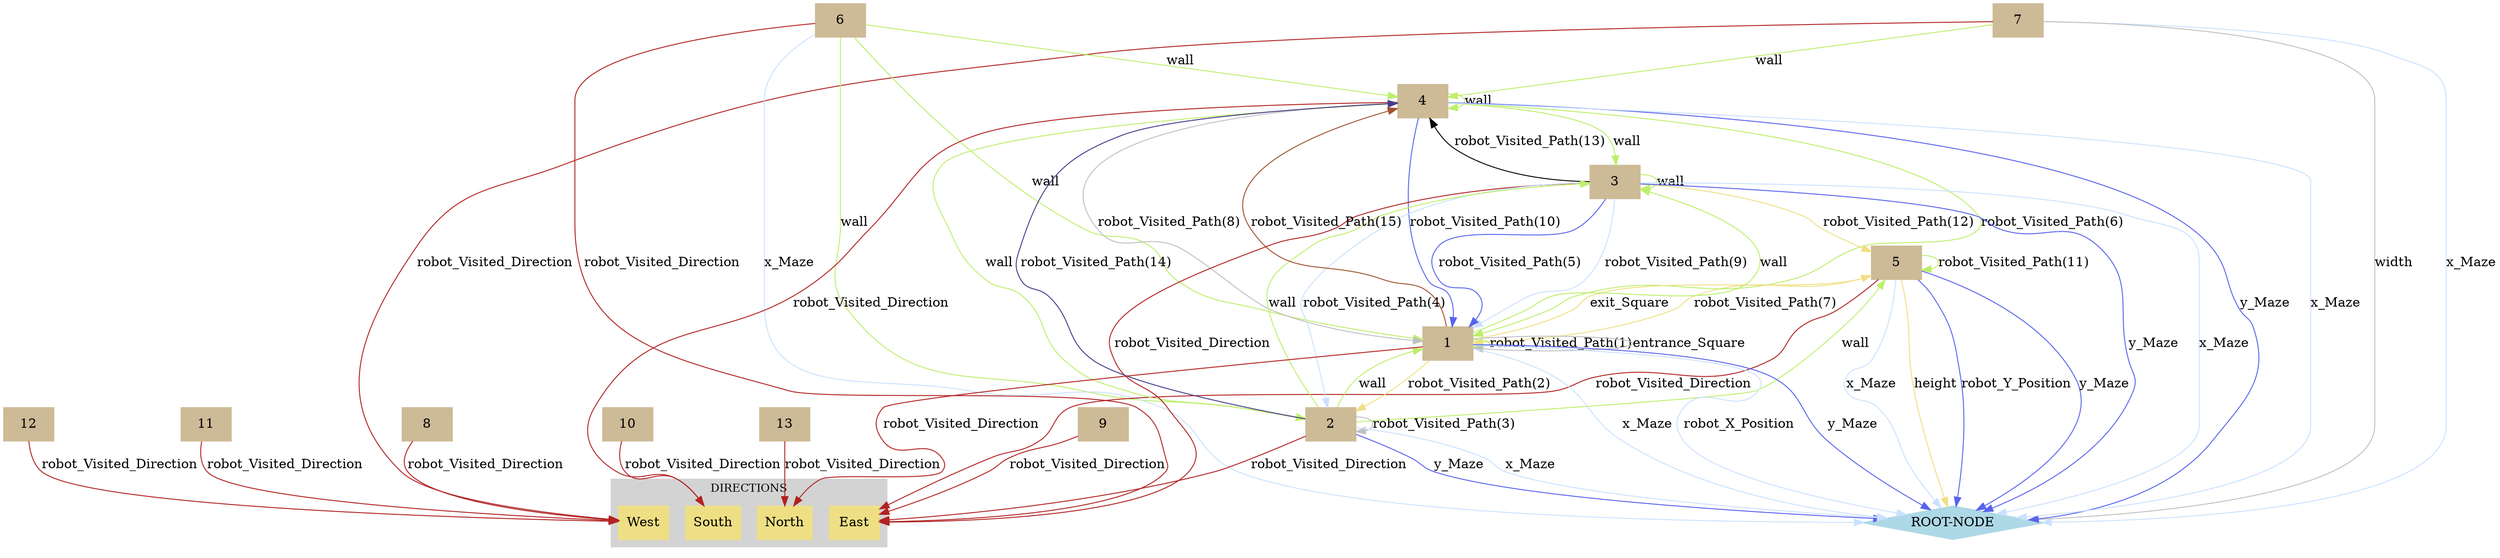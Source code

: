 digraph "state" {
	graph [
		fontsize = "12"
		fontname = "Times-Roman"
		fontcolor = "black"
		rankdir = "TB"
	]
	node [
		fontsize = "14"
		fontname = "Times-Roman"
		fontcolor = "black"
		shape = "ellipse"
		style = "solid"
	]
	edge [
		fontsize = "14"
		fontname = "Times-Roman"
		fontcolor = "black"
		style = "solid"
	]
	"13" [
		fontsize = "14"
		fontname = "Times-Roman"
		fontcolor = "black"
		shape = "box"
		style = "filled, solid"
		color = "wheat3"
	]
	"North" [
		fontsize = "14"
		fontname = "Times-Roman"
		fontcolor = "black"
		shape = "box"
		style = "filled, solid"
		color = "#efdf84"
	]
	"12" [
		fontsize = "14"
		fontname = "Times-Roman"
		fontcolor = "black"
		shape = "box"
		style = "filled, solid"
		color = "wheat3"
	]
	"West" [
		fontsize = "14"
		fontname = "Times-Roman"
		fontcolor = "black"
		shape = "box"
		style = "filled, solid"
		color = "#efdf84"
	]
	"11" [
		fontsize = "14"
		fontname = "Times-Roman"
		fontcolor = "black"
		shape = "box"
		style = "filled, solid"
		color = "wheat3"
	]
	"10" [
		fontsize = "14"
		fontname = "Times-Roman"
		fontcolor = "black"
		shape = "box"
		style = "filled, solid"
		color = "wheat3"
	]
	"South" [
		fontsize = "14"
		fontname = "Times-Roman"
		fontcolor = "black"
		shape = "box"
		style = "filled, solid"
		color = "#efdf84"
	]
	"9" [
		fontsize = "14"
		fontname = "Times-Roman"
		fontcolor = "black"
		shape = "box"
		style = "filled, solid"
		color = "wheat3"
	]
	"East" [
		fontsize = "14"
		fontname = "Times-Roman"
		fontcolor = "black"
		shape = "box"
		style = "filled, solid"
		color = "#efdf84"
	]
	"8" [
		fontsize = "14"
		fontname = "Times-Roman"
		fontcolor = "black"
		shape = "box"
		style = "filled, solid"
		color = "wheat3"
	]
	"7" [
		fontsize = "14"
		fontname = "Times-Roman"
		fontcolor = "black"
		shape = "box"
		style = "filled, solid"
		color = "wheat3"
	]
	"6" [
		fontsize = "14"
		fontname = "Times-Roman"
		fontcolor = "black"
		shape = "box"
		style = "filled, solid"
		color = "wheat3"
	]
	"5" [
		fontsize = "14"
		fontname = "Times-Roman"
		fontcolor = "black"
		shape = "box"
		style = "filled, solid"
		color = "wheat3"
	]
	"4" [
		fontsize = "14"
		fontname = "Times-Roman"
		fontcolor = "black"
		shape = "box"
		style = "filled, solid"
		color = "wheat3"
	]
	"3" [
		fontsize = "14"
		fontname = "Times-Roman"
		fontcolor = "black"
		shape = "box"
		style = "filled, solid"
		color = "wheat3"
	]
	"2" [
		fontsize = "14"
		fontname = "Times-Roman"
		fontcolor = "black"
		shape = "box"
		style = "filled, solid"
		color = "wheat3"
	]
	"1" [
		fontsize = "14"
		fontname = "Times-Roman"
		fontcolor = "black"
		shape = "box"
		style = "filled, solid"
		color = "wheat3"
	]
	"ROOT-NODE" [
		fontsize = "14"
		fontname = "Times-Roman"
		fontcolor = "black"
		shape = "diamond"
		style = "filled, solid"
		color = "lightblue"
	]
	subgraph "cluster_DIRECTIONS" {
		graph [
			fontsize = "12"
			fontname = "Times-Roman"
			fontcolor = "black"
			rankdir = "TB"
			label = "DIRECTIONS"
			style = "filled"
			color = "lightgrey"
		]
		node [
			fontsize = "14"
			fontname = "Times-Roman"
			fontcolor = "black"
			shape = "ellipse"
			style = "filled"
			color = "white"
		]
		edge [
			fontsize = "14"
			fontname = "Times-Roman"
			fontcolor = "black"
			style = "solid"
		]
		"North"
		"West"
		"South"
		"East"
	}
	subgraph "cluster_STATES" {
		graph [
			fontsize = "12"
			fontname = "Times-Roman"
			fontcolor = "black"
			rankdir = "TB"
			label = "STATES"
			style = "filled"
			color = "lightgrey"
		]
		node [
			fontsize = "14"
			fontname = "Times-Roman"
			fontcolor = "black"
			shape = "ellipse"
			style = "filled"
			color = "white"
		]
		edge [
			fontsize = "14"
			fontname = "Times-Roman"
			fontcolor = "black"
			style = "solid"
		]
	}
	subgraph "cluster_RESPONSES" {
		graph [
			fontsize = "12"
			fontname = "Times-Roman"
			fontcolor = "black"
			rankdir = "TB"
			label = "RESPONSES"
			style = "filled"
			color = "lightgrey"
		]
		node [
			fontsize = "14"
			fontname = "Times-Roman"
			fontcolor = "black"
			shape = "ellipse"
			style = "filled"
			color = "white"
		]
		edge [
			fontsize = "14"
			fontname = "Times-Roman"
			fontcolor = "black"
			style = "solid"
		]
	}
	"13" -> "North" [
		fontsize = "14"
		fontname = "Times-Roman"
		fontcolor = "black"
		label = "robot_Visited_Direction"
		style = "solid"
		color = "firebrick"
	]
	"12" -> "West" [
		fontsize = "14"
		fontname = "Times-Roman"
		fontcolor = "black"
		label = "robot_Visited_Direction"
		style = "solid"
		color = "firebrick"
	]
	"11" -> "West" [
		fontsize = "14"
		fontname = "Times-Roman"
		fontcolor = "black"
		label = "robot_Visited_Direction"
		style = "solid"
		color = "firebrick"
	]
	"10" -> "South" [
		fontsize = "14"
		fontname = "Times-Roman"
		fontcolor = "black"
		label = "robot_Visited_Direction"
		style = "solid"
		color = "firebrick"
	]
	"9" -> "East" [
		fontsize = "14"
		fontname = "Times-Roman"
		fontcolor = "black"
		label = "robot_Visited_Direction"
		style = "solid"
		color = "firebrick"
	]
	"8" -> "West" [
		fontsize = "14"
		fontname = "Times-Roman"
		fontcolor = "black"
		label = "robot_Visited_Direction"
		style = "solid"
		color = "firebrick"
	]
	"7" -> "West" [
		fontsize = "14"
		fontname = "Times-Roman"
		fontcolor = "black"
		label = "robot_Visited_Direction"
		style = "solid"
		color = "firebrick"
	]
	"6" -> "East" [
		fontsize = "14"
		fontname = "Times-Roman"
		fontcolor = "black"
		label = "robot_Visited_Direction"
		style = "solid"
		color = "firebrick"
	]
	"5" -> "East" [
		fontsize = "14"
		fontname = "Times-Roman"
		fontcolor = "black"
		label = "robot_Visited_Direction"
		style = "solid"
		color = "firebrick"
	]
	"4" -> "South" [
		fontsize = "14"
		fontname = "Times-Roman"
		fontcolor = "black"
		label = "robot_Visited_Direction"
		style = "solid"
		color = "firebrick"
	]
	"3" -> "East" [
		fontsize = "14"
		fontname = "Times-Roman"
		fontcolor = "black"
		label = "robot_Visited_Direction"
		style = "solid"
		color = "firebrick"
	]
	"2" -> "East" [
		fontsize = "14"
		fontname = "Times-Roman"
		fontcolor = "black"
		label = "robot_Visited_Direction"
		style = "solid"
		color = "firebrick"
	]
	"1" -> "North" [
		fontsize = "14"
		fontname = "Times-Roman"
		fontcolor = "black"
		label = "robot_Visited_Direction"
		style = "solid"
		color = "firebrick"
	]
	"1" -> "4" [
		fontsize = "14"
		fontname = "Times-Roman"
		fontcolor = "black"
		label = "robot_Visited_Path(15)"
		style = "solid"
		color = "sienna"
	]
	"2" -> "4" [
		fontsize = "14"
		fontname = "Times-Roman"
		fontcolor = "black"
		label = "robot_Visited_Path(14)"
		style = "solid"
		color = "SlateBlue4"
	]
	"3" -> "4" [
		fontsize = "14"
		fontname = "Times-Roman"
		fontcolor = "black"
		label = "robot_Visited_Path(13)"
		style = "solid"
		color = "black"
	]
	"3" -> "5" [
		fontsize = "14"
		fontname = "Times-Roman"
		fontcolor = "black"
		label = "robot_Visited_Path(12)"
		style = "solid"
		color = "#efdf84"
	]
	"5" -> "5" [
		fontsize = "14"
		fontname = "Times-Roman"
		fontcolor = "black"
		label = "robot_Visited_Path(11)"
		style = "solid"
		color = "#bdef6b"
	]
	"4" -> "1" [
		fontsize = "14"
		fontname = "Times-Roman"
		fontcolor = "black"
		label = "robot_Visited_Path(10)"
		style = "solid"
		color = "#5863ee"
	]
	"3" -> "1" [
		fontsize = "14"
		fontname = "Times-Roman"
		fontcolor = "black"
		label = "robot_Visited_Path(9)"
		style = "solid"
		color = "LightSteelBlue1"
	]
	"4" -> "1" [
		fontsize = "14"
		fontname = "Times-Roman"
		fontcolor = "black"
		label = "robot_Visited_Path(8)"
		style = "solid"
		color = "gray"
	]
	"5" -> "1" [
		fontsize = "14"
		fontname = "Times-Roman"
		fontcolor = "black"
		label = "robot_Visited_Path(7)"
		style = "solid"
		color = "#efdf84"
	]
	"4" -> "1" [
		fontsize = "14"
		fontname = "Times-Roman"
		fontcolor = "black"
		label = "robot_Visited_Path(6)"
		style = "solid"
		color = "#bdef6b"
	]
	"3" -> "1" [
		fontsize = "14"
		fontname = "Times-Roman"
		fontcolor = "black"
		label = "robot_Visited_Path(5)"
		style = "solid"
		color = "#5863ee"
	]
	"3" -> "2" [
		fontsize = "14"
		fontname = "Times-Roman"
		fontcolor = "black"
		label = "robot_Visited_Path(4)"
		style = "solid"
		color = "LightSteelBlue1"
	]
	"2" -> "2" [
		fontsize = "14"
		fontname = "Times-Roman"
		fontcolor = "black"
		label = "robot_Visited_Path(3)"
		style = "solid"
		color = "gray"
	]
	"1" -> "2" [
		fontsize = "14"
		fontname = "Times-Roman"
		fontcolor = "black"
		label = "robot_Visited_Path(2)"
		style = "solid"
		color = "#efdf84"
	]
	"1" -> "1" [
		fontsize = "14"
		fontname = "Times-Roman"
		fontcolor = "black"
		label = "robot_Visited_Path(1)"
		style = "solid"
		color = "#bdef6b"
	]
	"5" -> "ROOT-NODE" [
		fontsize = "14"
		fontname = "Times-Roman"
		fontcolor = "black"
		label = "robot_Y_Position"
		style = "solid"
		color = "#5863ee"
	]
	"1" -> "ROOT-NODE" [
		fontsize = "14"
		fontname = "Times-Roman"
		fontcolor = "black"
		label = "robot_X_Position"
		style = "solid"
		color = "LightSteelBlue1"
	]
	"1" -> "1" [
		fontsize = "14"
		fontname = "Times-Roman"
		fontcolor = "black"
		label = "entrance_Square"
		style = "solid"
		color = "gray"
	]
	"1" -> "5" [
		fontsize = "14"
		fontname = "Times-Roman"
		fontcolor = "black"
		label = "exit_Square"
		style = "solid"
		color = "#efdf84"
	]
	"7" -> "4" [
		fontsize = "14"
		fontname = "Times-Roman"
		fontcolor = "black"
		label = "wall"
		style = "solid"
		color = "#bdef6b"
	]
	"6" -> "4" [
		fontsize = "14"
		fontname = "Times-Roman"
		fontcolor = "black"
		label = "wall"
		style = "solid"
		color = "#bdef6b"
	]
	"6" -> "2" [
		fontsize = "14"
		fontname = "Times-Roman"
		fontcolor = "black"
		label = "wall"
		style = "solid"
		color = "#bdef6b"
	]
	"6" -> "1" [
		fontsize = "14"
		fontname = "Times-Roman"
		fontcolor = "black"
		label = "wall"
		style = "solid"
		color = "#bdef6b"
	]
	"4" -> "4" [
		fontsize = "14"
		fontname = "Times-Roman"
		fontcolor = "black"
		label = "wall"
		style = "solid"
		color = "#bdef6b"
	]
	"4" -> "3" [
		fontsize = "14"
		fontname = "Times-Roman"
		fontcolor = "black"
		label = "wall"
		style = "solid"
		color = "#bdef6b"
	]
	"4" -> "2" [
		fontsize = "14"
		fontname = "Times-Roman"
		fontcolor = "black"
		label = "wall"
		style = "solid"
		color = "#bdef6b"
	]
	"3" -> "3" [
		fontsize = "14"
		fontname = "Times-Roman"
		fontcolor = "black"
		label = "wall"
		style = "solid"
		color = "#bdef6b"
	]
	"2" -> "5" [
		fontsize = "14"
		fontname = "Times-Roman"
		fontcolor = "black"
		label = "wall"
		style = "solid"
		color = "#bdef6b"
	]
	"2" -> "3" [
		fontsize = "14"
		fontname = "Times-Roman"
		fontcolor = "black"
		label = "wall"
		style = "solid"
		color = "#bdef6b"
	]
	"2" -> "1" [
		fontsize = "14"
		fontname = "Times-Roman"
		fontcolor = "black"
		label = "wall"
		style = "solid"
		color = "#bdef6b"
	]
	"1" -> "3" [
		fontsize = "14"
		fontname = "Times-Roman"
		fontcolor = "black"
		label = "wall"
		style = "solid"
		color = "#bdef6b"
	]
	"5" -> "ROOT-NODE" [
		fontsize = "14"
		fontname = "Times-Roman"
		fontcolor = "black"
		label = "y_Maze"
		style = "solid"
		color = "#5863ee"
	]
	"4" -> "ROOT-NODE" [
		fontsize = "14"
		fontname = "Times-Roman"
		fontcolor = "black"
		label = "y_Maze"
		style = "solid"
		color = "#5863ee"
	]
	"3" -> "ROOT-NODE" [
		fontsize = "14"
		fontname = "Times-Roman"
		fontcolor = "black"
		label = "y_Maze"
		style = "solid"
		color = "#5863ee"
	]
	"2" -> "ROOT-NODE" [
		fontsize = "14"
		fontname = "Times-Roman"
		fontcolor = "black"
		label = "y_Maze"
		style = "solid"
		color = "#5863ee"
	]
	"1" -> "ROOT-NODE" [
		fontsize = "14"
		fontname = "Times-Roman"
		fontcolor = "black"
		label = "y_Maze"
		style = "solid"
		color = "#5863ee"
	]
	"7" -> "ROOT-NODE" [
		fontsize = "14"
		fontname = "Times-Roman"
		fontcolor = "black"
		label = "x_Maze"
		style = "solid"
		color = "LightSteelBlue1"
	]
	"6" -> "ROOT-NODE" [
		fontsize = "14"
		fontname = "Times-Roman"
		fontcolor = "black"
		label = "x_Maze"
		style = "solid"
		color = "LightSteelBlue1"
	]
	"5" -> "ROOT-NODE" [
		fontsize = "14"
		fontname = "Times-Roman"
		fontcolor = "black"
		label = "x_Maze"
		style = "solid"
		color = "LightSteelBlue1"
	]
	"4" -> "ROOT-NODE" [
		fontsize = "14"
		fontname = "Times-Roman"
		fontcolor = "black"
		label = "x_Maze"
		style = "solid"
		color = "LightSteelBlue1"
	]
	"3" -> "ROOT-NODE" [
		fontsize = "14"
		fontname = "Times-Roman"
		fontcolor = "black"
		label = "x_Maze"
		style = "solid"
		color = "LightSteelBlue1"
	]
	"2" -> "ROOT-NODE" [
		fontsize = "14"
		fontname = "Times-Roman"
		fontcolor = "black"
		label = "x_Maze"
		style = "solid"
		color = "LightSteelBlue1"
	]
	"1" -> "ROOT-NODE" [
		fontsize = "14"
		fontname = "Times-Roman"
		fontcolor = "black"
		label = "x_Maze"
		style = "solid"
		color = "LightSteelBlue1"
	]
	"7" -> "ROOT-NODE" [
		fontsize = "14"
		fontname = "Times-Roman"
		fontcolor = "black"
		label = "width"
		style = "solid"
		color = "gray"
	]
	"5" -> "ROOT-NODE" [
		fontsize = "14"
		fontname = "Times-Roman"
		fontcolor = "black"
		label = "height"
		style = "solid"
		color = "#efdf84"
	]
}
